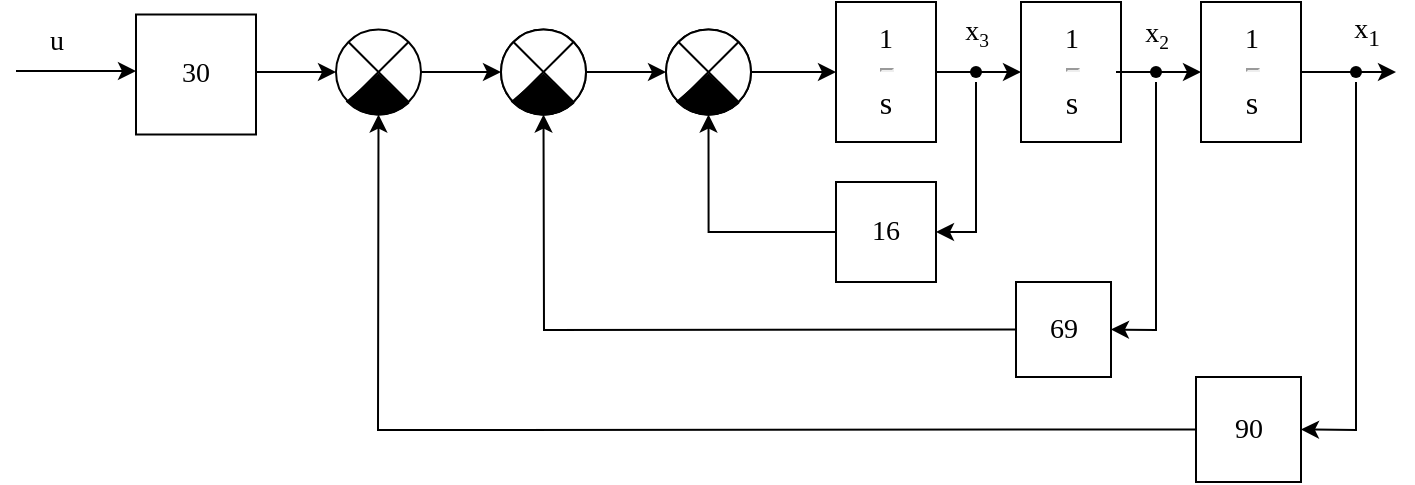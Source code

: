<mxfile version="17.2.0" type="device"><diagram id="At9LiWelXPqgHQGu83ui" name="Page-1"><mxGraphModel dx="946" dy="725" grid="1" gridSize="10" guides="1" tooltips="1" connect="1" arrows="1" fold="1" page="1" pageScale="1" pageWidth="827" pageHeight="1169" math="0" shadow="0"><root><mxCell id="0"/><mxCell id="1" parent="0"/><mxCell id="h2ldBsgWd0AVUl899G6i-2" value="" style="endArrow=classic;html=1;rounded=0;entryX=0;entryY=0.5;entryDx=0;entryDy=0;" parent="1" edge="1"><mxGeometry width="50" height="50" relative="1" as="geometry"><mxPoint x="30" y="194.5" as="sourcePoint"/><mxPoint x="90" y="194.5" as="targetPoint"/></mxGeometry></mxCell><mxCell id="h2ldBsgWd0AVUl899G6i-3" value="" style="endArrow=classic;html=1;rounded=0;exitX=1;exitY=0.5;exitDx=0;exitDy=0;entryX=0;entryY=0.5;entryDx=0;entryDy=0;" parent="1" target="h2ldBsgWd0AVUl899G6i-4" edge="1"><mxGeometry width="50" height="50" relative="1" as="geometry"><mxPoint x="150" y="195" as="sourcePoint"/><mxPoint x="200" y="200" as="targetPoint"/></mxGeometry></mxCell><mxCell id="h2ldBsgWd0AVUl899G6i-4" value="" style="ellipse;whiteSpace=wrap;html=1;aspect=fixed;strokeColor=#000000;" parent="1" vertex="1"><mxGeometry x="190" y="173.75" width="42.5" height="42.5" as="geometry"/></mxCell><mxCell id="h2ldBsgWd0AVUl899G6i-5" value="" style="endArrow=none;html=1;rounded=0;exitX=0;exitY=1;exitDx=0;exitDy=0;entryX=1;entryY=0;entryDx=0;entryDy=0;strokeColor=#000000;" parent="1" source="h2ldBsgWd0AVUl899G6i-4" target="h2ldBsgWd0AVUl899G6i-4" edge="1"><mxGeometry width="50" height="50" relative="1" as="geometry"><mxPoint x="310" y="420" as="sourcePoint"/><mxPoint x="360" y="370" as="targetPoint"/></mxGeometry></mxCell><mxCell id="h2ldBsgWd0AVUl899G6i-6" value="" style="endArrow=none;html=1;rounded=0;exitX=0;exitY=0;exitDx=0;exitDy=0;entryX=1;entryY=1;entryDx=0;entryDy=0;" parent="1" source="h2ldBsgWd0AVUl899G6i-4" target="h2ldBsgWd0AVUl899G6i-4" edge="1"><mxGeometry width="50" height="50" relative="1" as="geometry"><mxPoint x="310" y="420" as="sourcePoint"/><mxPoint x="360" y="370" as="targetPoint"/></mxGeometry></mxCell><mxCell id="h2ldBsgWd0AVUl899G6i-7" value="" style="endArrow=classic;html=1;rounded=0;exitX=1;exitY=0.5;exitDx=0;exitDy=0;entryX=0;entryY=0.5;entryDx=0;entryDy=0;" parent="1" target="h2ldBsgWd0AVUl899G6i-8" edge="1"><mxGeometry width="50" height="50" relative="1" as="geometry"><mxPoint x="232.5" y="195" as="sourcePoint"/><mxPoint x="282.5" y="200" as="targetPoint"/></mxGeometry></mxCell><mxCell id="h2ldBsgWd0AVUl899G6i-8" value="" style="ellipse;whiteSpace=wrap;html=1;aspect=fixed;" parent="1" vertex="1"><mxGeometry x="272.5" y="173.75" width="42.5" height="42.5" as="geometry"/></mxCell><mxCell id="h2ldBsgWd0AVUl899G6i-9" value="" style="endArrow=none;html=1;rounded=0;exitX=0;exitY=1;exitDx=0;exitDy=0;entryX=1;entryY=0;entryDx=0;entryDy=0;" parent="1" source="h2ldBsgWd0AVUl899G6i-8" target="h2ldBsgWd0AVUl899G6i-8" edge="1"><mxGeometry width="50" height="50" relative="1" as="geometry"><mxPoint x="392.5" y="420" as="sourcePoint"/><mxPoint x="442.5" y="370" as="targetPoint"/></mxGeometry></mxCell><mxCell id="h2ldBsgWd0AVUl899G6i-10" value="" style="endArrow=none;html=1;rounded=0;exitX=0;exitY=0;exitDx=0;exitDy=0;entryX=1;entryY=1;entryDx=0;entryDy=0;" parent="1" source="h2ldBsgWd0AVUl899G6i-8" target="h2ldBsgWd0AVUl899G6i-8" edge="1"><mxGeometry width="50" height="50" relative="1" as="geometry"><mxPoint x="392.5" y="420" as="sourcePoint"/><mxPoint x="442.5" y="370" as="targetPoint"/></mxGeometry></mxCell><mxCell id="h2ldBsgWd0AVUl899G6i-11" value="" style="endArrow=classic;html=1;rounded=0;exitX=1;exitY=0.5;exitDx=0;exitDy=0;entryX=0;entryY=0.5;entryDx=0;entryDy=0;" parent="1" target="h2ldBsgWd0AVUl899G6i-12" edge="1"><mxGeometry width="50" height="50" relative="1" as="geometry"><mxPoint x="315" y="195" as="sourcePoint"/><mxPoint x="365" y="200" as="targetPoint"/></mxGeometry></mxCell><mxCell id="h2ldBsgWd0AVUl899G6i-12" value="" style="ellipse;whiteSpace=wrap;html=1;aspect=fixed;" parent="1" vertex="1"><mxGeometry x="355" y="173.75" width="42.5" height="42.5" as="geometry"/></mxCell><mxCell id="h2ldBsgWd0AVUl899G6i-13" value="" style="endArrow=none;html=1;rounded=0;exitX=0;exitY=1;exitDx=0;exitDy=0;entryX=1;entryY=0;entryDx=0;entryDy=0;" parent="1" source="h2ldBsgWd0AVUl899G6i-12" target="h2ldBsgWd0AVUl899G6i-12" edge="1"><mxGeometry width="50" height="50" relative="1" as="geometry"><mxPoint x="475" y="420" as="sourcePoint"/><mxPoint x="525" y="370" as="targetPoint"/></mxGeometry></mxCell><mxCell id="h2ldBsgWd0AVUl899G6i-14" value="" style="endArrow=none;html=1;rounded=0;exitX=0;exitY=0;exitDx=0;exitDy=0;entryX=1;entryY=1;entryDx=0;entryDy=0;" parent="1" source="h2ldBsgWd0AVUl899G6i-12" target="h2ldBsgWd0AVUl899G6i-12" edge="1"><mxGeometry width="50" height="50" relative="1" as="geometry"><mxPoint x="475" y="420" as="sourcePoint"/><mxPoint x="525" y="370" as="targetPoint"/></mxGeometry></mxCell><mxCell id="h2ldBsgWd0AVUl899G6i-16" value="&lt;font style=&quot;font-size: 14px&quot; face=&quot;Times New Roman&quot;&gt;1&lt;br&gt;&lt;/font&gt;&lt;hr&gt;&lt;font face=&quot;Times New Roman&quot; size=&quot;3&quot;&gt;s&lt;/font&gt;" style="rounded=0;whiteSpace=wrap;html=1;" parent="1" vertex="1"><mxGeometry x="440" y="160" width="50" height="70" as="geometry"/></mxCell><mxCell id="h2ldBsgWd0AVUl899G6i-18" value="" style="endArrow=classic;html=1;rounded=0;exitX=1;exitY=0.5;exitDx=0;exitDy=0;entryX=0;entryY=0.5;entryDx=0;entryDy=0;" parent="1" source="h2ldBsgWd0AVUl899G6i-12" target="h2ldBsgWd0AVUl899G6i-16" edge="1"><mxGeometry width="50" height="50" relative="1" as="geometry"><mxPoint x="310" y="420" as="sourcePoint"/><mxPoint x="360" y="370" as="targetPoint"/></mxGeometry></mxCell><mxCell id="h2ldBsgWd0AVUl899G6i-19" value="&lt;font face=&quot;Times New Roman&quot; style=&quot;font-size: 14px&quot;&gt;1&lt;br&gt;&lt;/font&gt;&lt;hr&gt;&lt;font face=&quot;Times New Roman&quot; size=&quot;3&quot;&gt;s&lt;/font&gt;" style="rounded=0;whiteSpace=wrap;html=1;" parent="1" vertex="1"><mxGeometry x="532.5" y="160" width="50" height="70" as="geometry"/></mxCell><mxCell id="h2ldBsgWd0AVUl899G6i-20" value="" style="endArrow=classic;html=1;rounded=0;exitDx=0;exitDy=0;entryX=0;entryY=0.5;entryDx=0;entryDy=0;startArrow=none;" parent="1" source="h2ldBsgWd0AVUl899G6i-25" target="h2ldBsgWd0AVUl899G6i-19" edge="1"><mxGeometry width="50" height="50" relative="1" as="geometry"><mxPoint x="490" y="195" as="sourcePoint"/><mxPoint x="452.5" y="370" as="targetPoint"/></mxGeometry></mxCell><mxCell id="h2ldBsgWd0AVUl899G6i-21" value="&lt;font face=&quot;Times New Roman&quot; style=&quot;font-size: 14px&quot;&gt;1&lt;br&gt;&lt;/font&gt;&lt;hr&gt;&lt;font face=&quot;Times New Roman&quot; size=&quot;3&quot;&gt;s&lt;/font&gt;" style="rounded=0;whiteSpace=wrap;html=1;" parent="1" vertex="1"><mxGeometry x="622.5" y="160" width="50" height="70" as="geometry"/></mxCell><mxCell id="h2ldBsgWd0AVUl899G6i-22" value="" style="endArrow=classic;html=1;rounded=0;exitDx=0;exitDy=0;entryX=0;entryY=0.5;entryDx=0;entryDy=0;startArrow=none;" parent="1" source="h2ldBsgWd0AVUl899G6i-32" target="h2ldBsgWd0AVUl899G6i-21" edge="1"><mxGeometry width="50" height="50" relative="1" as="geometry"><mxPoint x="580" y="195" as="sourcePoint"/><mxPoint x="542.5" y="370" as="targetPoint"/></mxGeometry></mxCell><mxCell id="h2ldBsgWd0AVUl899G6i-23" value="" style="endArrow=classic;html=1;rounded=0;exitDx=0;exitDy=0;startArrow=none;" parent="1" source="h2ldBsgWd0AVUl899G6i-65" edge="1"><mxGeometry width="50" height="50" relative="1" as="geometry"><mxPoint x="640" y="420" as="sourcePoint"/><mxPoint x="720" y="195" as="targetPoint"/></mxGeometry></mxCell><mxCell id="h2ldBsgWd0AVUl899G6i-24" value="" style="endArrow=classic;html=1;rounded=0;entryX=1;entryY=0.5;entryDx=0;entryDy=0;" parent="1" target="h2ldBsgWd0AVUl899G6i-35" edge="1"><mxGeometry width="50" height="50" relative="1" as="geometry"><mxPoint x="510" y="200" as="sourcePoint"/><mxPoint x="480" y="280" as="targetPoint"/><Array as="points"><mxPoint x="510" y="275"/></Array></mxGeometry></mxCell><mxCell id="h2ldBsgWd0AVUl899G6i-25" value="" style="shape=waypoint;sketch=0;fillStyle=solid;size=6;pointerEvents=1;points=[];fillColor=none;resizable=0;rotatable=0;perimeter=centerPerimeter;snapToPoint=1;" parent="1" vertex="1"><mxGeometry x="490" y="175" width="40" height="40" as="geometry"/></mxCell><mxCell id="h2ldBsgWd0AVUl899G6i-26" value="" style="endArrow=none;html=1;rounded=0;exitX=1;exitY=0.5;exitDx=0;exitDy=0;entryDx=0;entryDy=0;" parent="1" target="h2ldBsgWd0AVUl899G6i-25" edge="1"><mxGeometry width="50" height="50" relative="1" as="geometry"><mxPoint x="490" y="195" as="sourcePoint"/><mxPoint x="532.5" y="195" as="targetPoint"/></mxGeometry></mxCell><mxCell id="h2ldBsgWd0AVUl899G6i-31" value="" style="endArrow=classic;html=1;rounded=0;entryX=1;entryY=0.5;entryDx=0;entryDy=0;" parent="1" target="h2ldBsgWd0AVUl899G6i-37" edge="1"><mxGeometry width="50" height="50" relative="1" as="geometry"><mxPoint x="600" y="200" as="sourcePoint"/><mxPoint x="630" y="340" as="targetPoint"/><Array as="points"><mxPoint x="600" y="324"/></Array></mxGeometry></mxCell><mxCell id="h2ldBsgWd0AVUl899G6i-32" value="" style="shape=waypoint;sketch=0;fillStyle=solid;size=6;pointerEvents=1;points=[];fillColor=none;resizable=0;rotatable=0;perimeter=centerPerimeter;snapToPoint=1;" parent="1" vertex="1"><mxGeometry x="580" y="175" width="40" height="40" as="geometry"/></mxCell><mxCell id="h2ldBsgWd0AVUl899G6i-33" value="" style="endArrow=none;html=1;rounded=0;exitX=1;exitY=0.5;exitDx=0;exitDy=0;entryDx=0;entryDy=0;" parent="1" target="h2ldBsgWd0AVUl899G6i-32" edge="1"><mxGeometry width="50" height="50" relative="1" as="geometry"><mxPoint x="580" y="195" as="sourcePoint"/><mxPoint x="622.5" y="195" as="targetPoint"/></mxGeometry></mxCell><mxCell id="h2ldBsgWd0AVUl899G6i-34" value="" style="endArrow=classic;html=1;rounded=0;entryX=1;entryY=0.5;entryDx=0;entryDy=0;" parent="1" target="h2ldBsgWd0AVUl899G6i-38" edge="1"><mxGeometry width="50" height="50" relative="1" as="geometry"><mxPoint x="700" y="200" as="sourcePoint"/><mxPoint x="670" y="400" as="targetPoint"/><Array as="points"><mxPoint x="700" y="374"/></Array></mxGeometry></mxCell><mxCell id="h2ldBsgWd0AVUl899G6i-42" style="edgeStyle=orthogonalEdgeStyle;rounded=0;orthogonalLoop=1;jettySize=auto;html=1;entryX=0.5;entryY=1;entryDx=0;entryDy=0;" parent="1" source="h2ldBsgWd0AVUl899G6i-35" target="h2ldBsgWd0AVUl899G6i-12" edge="1"><mxGeometry relative="1" as="geometry"/></mxCell><mxCell id="h2ldBsgWd0AVUl899G6i-35" value="&lt;font face=&quot;Times New Roman&quot; style=&quot;font-size: 14px&quot;&gt;16&lt;/font&gt;" style="whiteSpace=wrap;html=1;aspect=fixed;" parent="1" vertex="1"><mxGeometry x="440" y="250" width="50" height="50" as="geometry"/></mxCell><mxCell id="h2ldBsgWd0AVUl899G6i-36" value="&lt;font style=&quot;font-size: 14px&quot; face=&quot;Times New Roman&quot;&gt;30&lt;/font&gt;" style="whiteSpace=wrap;html=1;aspect=fixed;" parent="1" vertex="1"><mxGeometry x="90" y="166.25" width="60" height="60" as="geometry"/></mxCell><mxCell id="h2ldBsgWd0AVUl899G6i-37" value="&lt;font face=&quot;Times New Roman&quot; style=&quot;font-size: 14px&quot;&gt;69&lt;/font&gt;" style="whiteSpace=wrap;html=1;aspect=fixed;" parent="1" vertex="1"><mxGeometry x="530" y="300" width="47.5" height="47.5" as="geometry"/></mxCell><mxCell id="h2ldBsgWd0AVUl899G6i-38" value="&lt;font style=&quot;font-size: 14px&quot; face=&quot;Times New Roman&quot;&gt;90&lt;/font&gt;" style="whiteSpace=wrap;html=1;aspect=fixed;" parent="1" vertex="1"><mxGeometry x="620" y="347.5" width="52.5" height="52.5" as="geometry"/></mxCell><mxCell id="h2ldBsgWd0AVUl899G6i-39" value="" style="endArrow=classic;html=1;rounded=0;exitX=0;exitY=0.5;exitDx=0;exitDy=0;entryX=0.5;entryY=1;entryDx=0;entryDy=0;" parent="1" source="h2ldBsgWd0AVUl899G6i-38" target="h2ldBsgWd0AVUl899G6i-4" edge="1"><mxGeometry width="50" height="50" relative="1" as="geometry"><mxPoint x="500" y="380" as="sourcePoint"/><mxPoint x="550" y="330" as="targetPoint"/><Array as="points"><mxPoint x="211" y="374"/></Array></mxGeometry></mxCell><mxCell id="h2ldBsgWd0AVUl899G6i-40" value="" style="endArrow=classic;html=1;rounded=0;entryX=0.5;entryY=1;entryDx=0;entryDy=0;exitX=0;exitY=0.5;exitDx=0;exitDy=0;" parent="1" source="h2ldBsgWd0AVUl899G6i-37" target="h2ldBsgWd0AVUl899G6i-8" edge="1"><mxGeometry width="50" height="50" relative="1" as="geometry"><mxPoint x="500" y="380" as="sourcePoint"/><mxPoint x="550" y="330" as="targetPoint"/><Array as="points"><mxPoint x="294" y="324"/></Array></mxGeometry></mxCell><mxCell id="h2ldBsgWd0AVUl899G6i-53" value="" style="verticalLabelPosition=bottom;verticalAlign=top;html=1;shape=mxgraph.basic.pie;startAngle=0.378;endAngle=0.632;fontFamily=Times New Roman;fontSize=14;strokeColor=#000000;fillColor=#000000;" parent="1" vertex="1"><mxGeometry x="190" y="176.25" width="42.5" height="40" as="geometry"/></mxCell><mxCell id="h2ldBsgWd0AVUl899G6i-55" value="" style="ellipse;whiteSpace=wrap;html=1;aspect=fixed;strokeColor=#000000;" parent="1" vertex="1"><mxGeometry x="272.5" y="173.75" width="42.5" height="42.5" as="geometry"/></mxCell><mxCell id="h2ldBsgWd0AVUl899G6i-56" value="" style="endArrow=none;html=1;rounded=0;exitX=0;exitY=1;exitDx=0;exitDy=0;entryX=1;entryY=0;entryDx=0;entryDy=0;strokeColor=#000000;" parent="1" source="h2ldBsgWd0AVUl899G6i-55" target="h2ldBsgWd0AVUl899G6i-55" edge="1"><mxGeometry width="50" height="50" relative="1" as="geometry"><mxPoint x="392.5" y="420" as="sourcePoint"/><mxPoint x="442.5" y="370" as="targetPoint"/></mxGeometry></mxCell><mxCell id="h2ldBsgWd0AVUl899G6i-57" value="" style="endArrow=none;html=1;rounded=0;exitX=0;exitY=0;exitDx=0;exitDy=0;entryX=1;entryY=1;entryDx=0;entryDy=0;" parent="1" source="h2ldBsgWd0AVUl899G6i-55" target="h2ldBsgWd0AVUl899G6i-55" edge="1"><mxGeometry width="50" height="50" relative="1" as="geometry"><mxPoint x="392.5" y="420" as="sourcePoint"/><mxPoint x="442.5" y="370" as="targetPoint"/></mxGeometry></mxCell><mxCell id="h2ldBsgWd0AVUl899G6i-58" value="" style="verticalLabelPosition=bottom;verticalAlign=top;html=1;shape=mxgraph.basic.pie;startAngle=0.378;endAngle=0.632;fontFamily=Times New Roman;fontSize=14;strokeColor=#000000;fillColor=#000000;" parent="1" vertex="1"><mxGeometry x="272.5" y="176.25" width="42.5" height="40" as="geometry"/></mxCell><mxCell id="h2ldBsgWd0AVUl899G6i-59" value="" style="ellipse;whiteSpace=wrap;html=1;aspect=fixed;strokeColor=#000000;" parent="1" vertex="1"><mxGeometry x="355" y="173.75" width="42.5" height="42.5" as="geometry"/></mxCell><mxCell id="h2ldBsgWd0AVUl899G6i-60" value="" style="endArrow=none;html=1;rounded=0;exitX=0;exitY=1;exitDx=0;exitDy=0;entryX=1;entryY=0;entryDx=0;entryDy=0;strokeColor=#000000;" parent="1" source="h2ldBsgWd0AVUl899G6i-59" target="h2ldBsgWd0AVUl899G6i-59" edge="1"><mxGeometry width="50" height="50" relative="1" as="geometry"><mxPoint x="475" y="420" as="sourcePoint"/><mxPoint x="525" y="370" as="targetPoint"/></mxGeometry></mxCell><mxCell id="h2ldBsgWd0AVUl899G6i-61" value="" style="endArrow=none;html=1;rounded=0;exitX=0;exitY=0;exitDx=0;exitDy=0;entryX=1;entryY=1;entryDx=0;entryDy=0;" parent="1" source="h2ldBsgWd0AVUl899G6i-59" target="h2ldBsgWd0AVUl899G6i-59" edge="1"><mxGeometry width="50" height="50" relative="1" as="geometry"><mxPoint x="475" y="420" as="sourcePoint"/><mxPoint x="525" y="370" as="targetPoint"/></mxGeometry></mxCell><mxCell id="h2ldBsgWd0AVUl899G6i-62" value="" style="verticalLabelPosition=bottom;verticalAlign=top;html=1;shape=mxgraph.basic.pie;startAngle=0.378;endAngle=0.632;fontFamily=Times New Roman;fontSize=14;strokeColor=#000000;fillColor=#000000;" parent="1" vertex="1"><mxGeometry x="355" y="176.25" width="42.5" height="40" as="geometry"/></mxCell><mxCell id="h2ldBsgWd0AVUl899G6i-63" value="u" style="text;html=1;align=center;verticalAlign=middle;resizable=0;points=[];autosize=1;strokeColor=none;fillColor=none;fontSize=14;fontFamily=Times New Roman;" parent="1" vertex="1"><mxGeometry x="40" y="170" width="20" height="20" as="geometry"/></mxCell><mxCell id="h2ldBsgWd0AVUl899G6i-64" value="x&lt;sub&gt;1&lt;/sub&gt;" style="text;html=1;align=center;verticalAlign=middle;resizable=0;points=[];autosize=1;strokeColor=none;fillColor=none;fontSize=14;fontFamily=Times New Roman;" parent="1" vertex="1"><mxGeometry x="690" y="160" width="30" height="30" as="geometry"/></mxCell><mxCell id="h2ldBsgWd0AVUl899G6i-65" value="" style="shape=waypoint;sketch=0;fillStyle=solid;size=6;pointerEvents=1;points=[];fillColor=none;resizable=0;rotatable=0;perimeter=centerPerimeter;snapToPoint=1;fontFamily=Times New Roman;fontSize=14;strokeColor=#000000;" parent="1" vertex="1"><mxGeometry x="680" y="175" width="40" height="40" as="geometry"/></mxCell><mxCell id="h2ldBsgWd0AVUl899G6i-66" value="" style="endArrow=none;html=1;rounded=0;exitX=1;exitY=0.5;exitDx=0;exitDy=0;" parent="1" source="h2ldBsgWd0AVUl899G6i-21" target="h2ldBsgWd0AVUl899G6i-65" edge="1"><mxGeometry width="50" height="50" relative="1" as="geometry"><mxPoint x="672.5" y="195" as="sourcePoint"/><mxPoint x="720" y="195" as="targetPoint"/></mxGeometry></mxCell><mxCell id="h2ldBsgWd0AVUl899G6i-67" value="x&lt;span style=&quot;font-size: 11.667px&quot;&gt;&lt;sub&gt;2&lt;/sub&gt;&lt;/span&gt;" style="text;html=1;align=center;verticalAlign=middle;resizable=0;points=[];autosize=1;strokeColor=none;fillColor=none;fontSize=14;fontFamily=Times New Roman;" parent="1" vertex="1"><mxGeometry x="585" y="161.25" width="30" height="30" as="geometry"/></mxCell><mxCell id="h2ldBsgWd0AVUl899G6i-68" value="x&lt;span style=&quot;font-size: 11.667px&quot;&gt;&lt;sub&gt;3&lt;/sub&gt;&lt;/span&gt;" style="text;html=1;align=center;verticalAlign=middle;resizable=0;points=[];autosize=1;strokeColor=none;fillColor=none;fontSize=14;fontFamily=Times New Roman;" parent="1" vertex="1"><mxGeometry x="495" y="160" width="30" height="30" as="geometry"/></mxCell></root></mxGraphModel></diagram></mxfile>